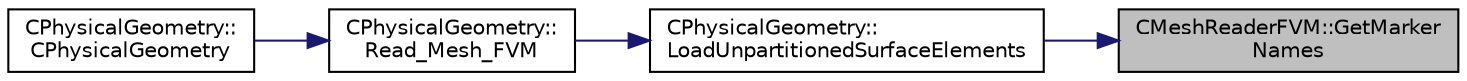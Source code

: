 digraph "CMeshReaderFVM::GetMarkerNames"
{
 // LATEX_PDF_SIZE
  edge [fontname="Helvetica",fontsize="10",labelfontname="Helvetica",labelfontsize="10"];
  node [fontname="Helvetica",fontsize="10",shape=record];
  rankdir="RL";
  Node1 [label="CMeshReaderFVM::GetMarker\lNames",height=0.2,width=0.4,color="black", fillcolor="grey75", style="filled", fontcolor="black",tooltip="Get the vector of string names for all markers in the mesh zone."];
  Node1 -> Node2 [dir="back",color="midnightblue",fontsize="10",style="solid",fontname="Helvetica"];
  Node2 [label="CPhysicalGeometry::\lLoadUnpartitionedSurfaceElements",height=0.2,width=0.4,color="black", fillcolor="white", style="filled",URL="$classCPhysicalGeometry.html#a23692062ec01893ef6b5ae53fcbbf022",tooltip="Loads the boundary elements (markers) from the mesh reader object into the primal element data struct..."];
  Node2 -> Node3 [dir="back",color="midnightblue",fontsize="10",style="solid",fontname="Helvetica"];
  Node3 [label="CPhysicalGeometry::\lRead_Mesh_FVM",height=0.2,width=0.4,color="black", fillcolor="white", style="filled",URL="$classCPhysicalGeometry.html#ad4096218a43c6a5ec4c56576c0c30e5b",tooltip="Reads the geometry of the grid and adjust the boundary conditions with the configuration file in para..."];
  Node3 -> Node4 [dir="back",color="midnightblue",fontsize="10",style="solid",fontname="Helvetica"];
  Node4 [label="CPhysicalGeometry::\lCPhysicalGeometry",height=0.2,width=0.4,color="black", fillcolor="white", style="filled",URL="$classCPhysicalGeometry.html#a075a737b341a64de5463ddd41096692e",tooltip="Reads the geometry of the grid and adjust the boundary conditions with the configuration file."];
}

